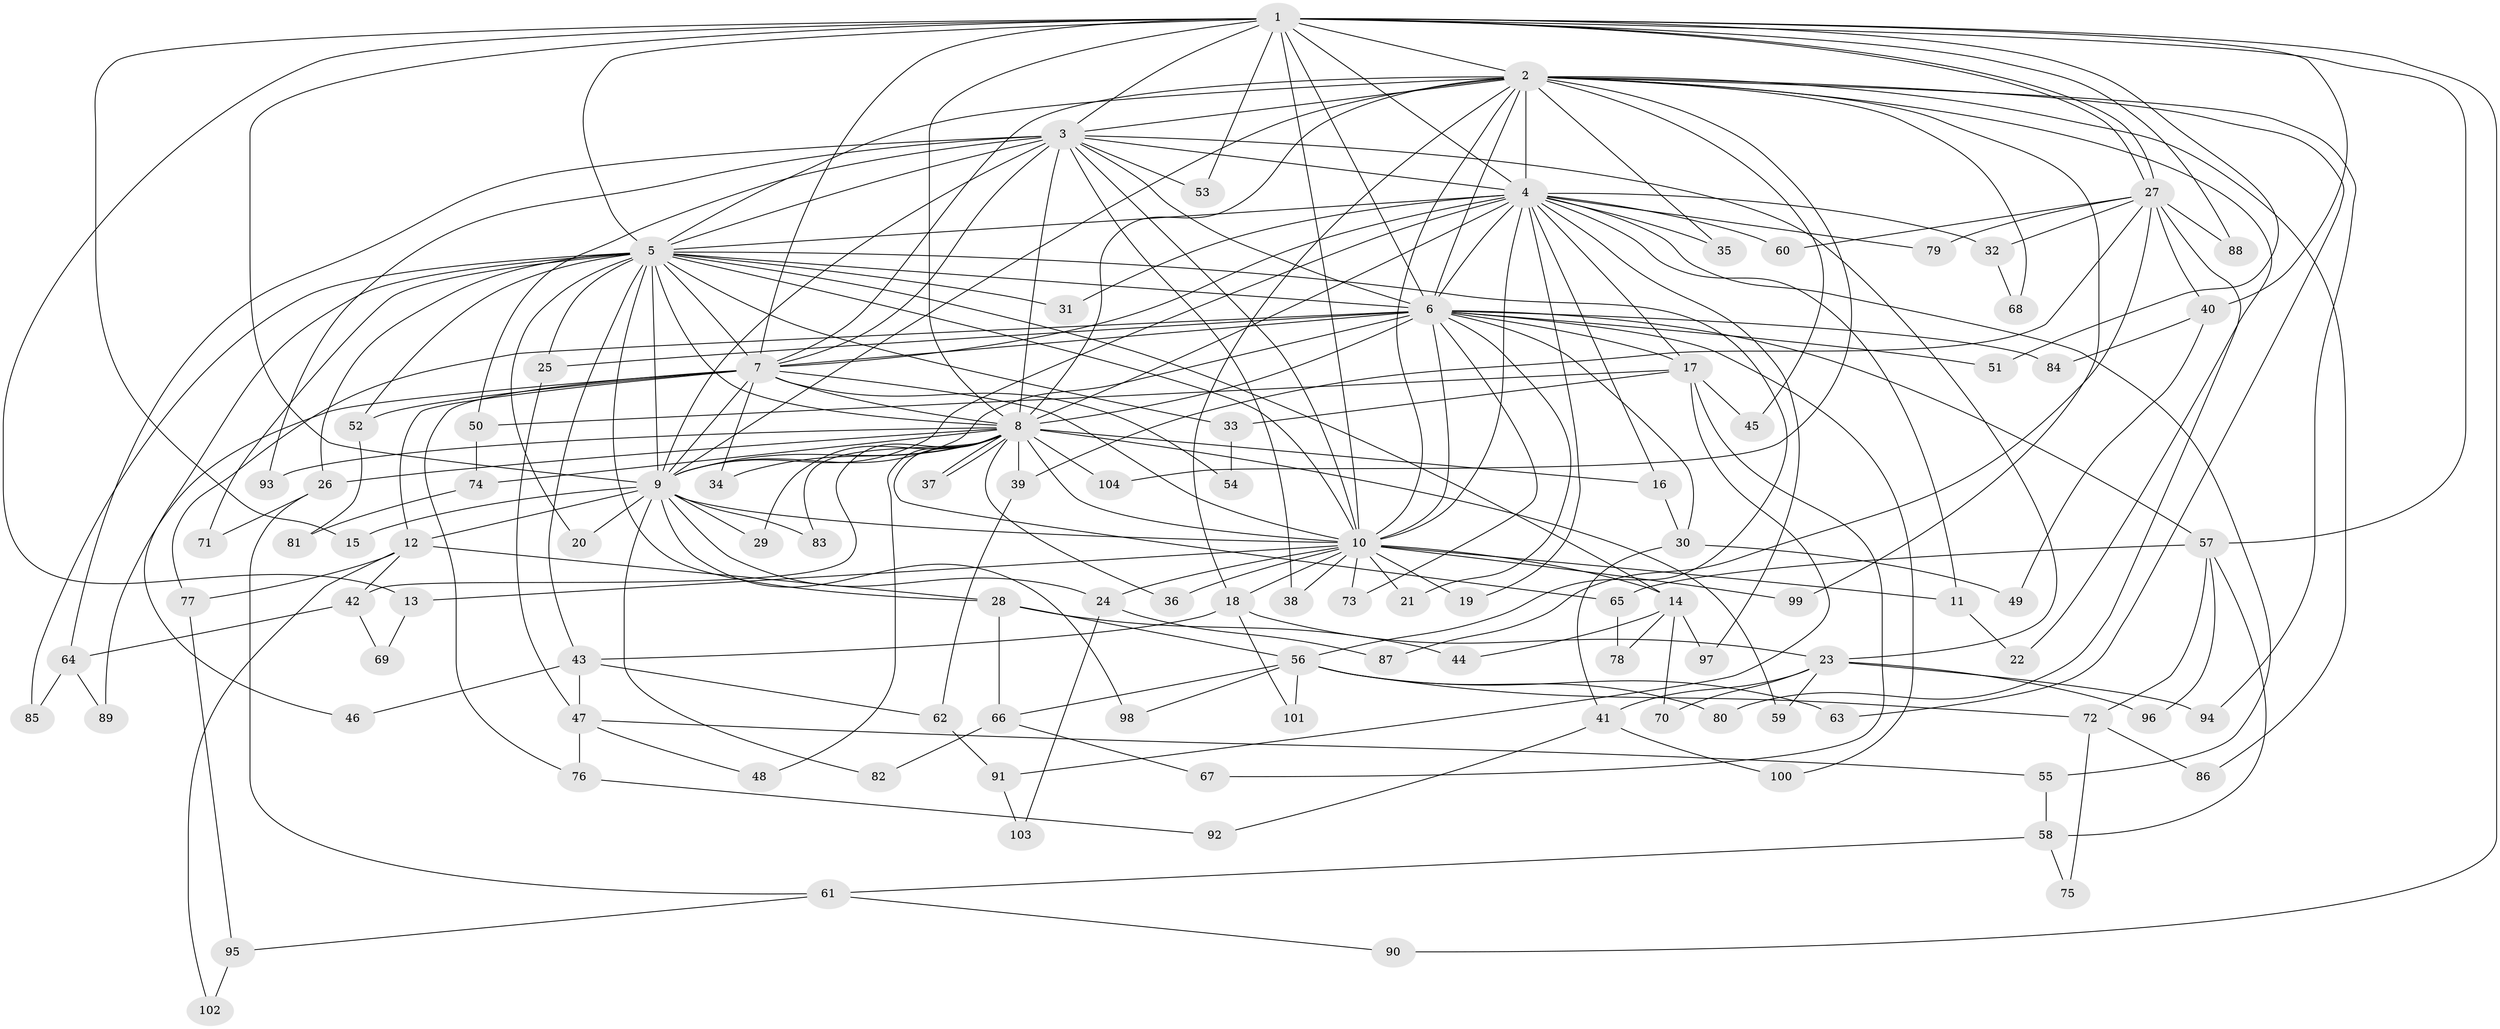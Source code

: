 // coarse degree distribution, {20: 0.0125, 17: 0.0125, 12: 0.0125, 22: 0.0125, 25: 0.0125, 14: 0.0125, 13: 0.0125, 31: 0.0125, 3: 0.1875, 6: 0.05, 2: 0.5, 5: 0.0125, 8: 0.0125, 1: 0.025, 7: 0.0125, 4: 0.075, 10: 0.0125, 9: 0.0125}
// Generated by graph-tools (version 1.1) at 2025/51/02/27/25 19:51:52]
// undirected, 104 vertices, 233 edges
graph export_dot {
graph [start="1"]
  node [color=gray90,style=filled];
  1;
  2;
  3;
  4;
  5;
  6;
  7;
  8;
  9;
  10;
  11;
  12;
  13;
  14;
  15;
  16;
  17;
  18;
  19;
  20;
  21;
  22;
  23;
  24;
  25;
  26;
  27;
  28;
  29;
  30;
  31;
  32;
  33;
  34;
  35;
  36;
  37;
  38;
  39;
  40;
  41;
  42;
  43;
  44;
  45;
  46;
  47;
  48;
  49;
  50;
  51;
  52;
  53;
  54;
  55;
  56;
  57;
  58;
  59;
  60;
  61;
  62;
  63;
  64;
  65;
  66;
  67;
  68;
  69;
  70;
  71;
  72;
  73;
  74;
  75;
  76;
  77;
  78;
  79;
  80;
  81;
  82;
  83;
  84;
  85;
  86;
  87;
  88;
  89;
  90;
  91;
  92;
  93;
  94;
  95;
  96;
  97;
  98;
  99;
  100;
  101;
  102;
  103;
  104;
  1 -- 2;
  1 -- 3;
  1 -- 4;
  1 -- 5;
  1 -- 6;
  1 -- 7;
  1 -- 8;
  1 -- 9;
  1 -- 10;
  1 -- 13;
  1 -- 15;
  1 -- 27;
  1 -- 27;
  1 -- 40;
  1 -- 51;
  1 -- 53;
  1 -- 57;
  1 -- 88;
  1 -- 90;
  2 -- 3;
  2 -- 4;
  2 -- 5;
  2 -- 6;
  2 -- 7;
  2 -- 8;
  2 -- 9;
  2 -- 10;
  2 -- 18;
  2 -- 22;
  2 -- 35;
  2 -- 45;
  2 -- 63;
  2 -- 68;
  2 -- 86;
  2 -- 94;
  2 -- 99;
  2 -- 104;
  3 -- 4;
  3 -- 5;
  3 -- 6;
  3 -- 7;
  3 -- 8;
  3 -- 9;
  3 -- 10;
  3 -- 23;
  3 -- 38;
  3 -- 50;
  3 -- 53;
  3 -- 64;
  3 -- 93;
  4 -- 5;
  4 -- 6;
  4 -- 7;
  4 -- 8;
  4 -- 9;
  4 -- 10;
  4 -- 11;
  4 -- 16;
  4 -- 17;
  4 -- 19;
  4 -- 31;
  4 -- 32;
  4 -- 35;
  4 -- 55;
  4 -- 60;
  4 -- 79;
  4 -- 97;
  5 -- 6;
  5 -- 7;
  5 -- 8;
  5 -- 9;
  5 -- 10;
  5 -- 14;
  5 -- 20;
  5 -- 25;
  5 -- 26;
  5 -- 28;
  5 -- 31;
  5 -- 33;
  5 -- 43;
  5 -- 46;
  5 -- 52;
  5 -- 56;
  5 -- 71;
  5 -- 85;
  6 -- 7;
  6 -- 8;
  6 -- 9;
  6 -- 10;
  6 -- 17;
  6 -- 21;
  6 -- 25;
  6 -- 30;
  6 -- 51;
  6 -- 57;
  6 -- 73;
  6 -- 77;
  6 -- 84;
  6 -- 100;
  7 -- 8;
  7 -- 9;
  7 -- 10;
  7 -- 12;
  7 -- 34;
  7 -- 52;
  7 -- 54;
  7 -- 76;
  7 -- 89;
  8 -- 9;
  8 -- 10;
  8 -- 16;
  8 -- 26;
  8 -- 29;
  8 -- 34;
  8 -- 36;
  8 -- 37;
  8 -- 37;
  8 -- 39;
  8 -- 42;
  8 -- 48;
  8 -- 59;
  8 -- 65;
  8 -- 74;
  8 -- 83;
  8 -- 93;
  8 -- 104;
  9 -- 10;
  9 -- 12;
  9 -- 15;
  9 -- 20;
  9 -- 24;
  9 -- 29;
  9 -- 82;
  9 -- 83;
  9 -- 98;
  10 -- 11;
  10 -- 13;
  10 -- 14;
  10 -- 18;
  10 -- 19;
  10 -- 21;
  10 -- 24;
  10 -- 36;
  10 -- 38;
  10 -- 73;
  10 -- 99;
  11 -- 22;
  12 -- 28;
  12 -- 42;
  12 -- 77;
  12 -- 102;
  13 -- 69;
  14 -- 44;
  14 -- 70;
  14 -- 78;
  14 -- 97;
  16 -- 30;
  17 -- 33;
  17 -- 45;
  17 -- 50;
  17 -- 67;
  17 -- 91;
  18 -- 23;
  18 -- 43;
  18 -- 101;
  23 -- 41;
  23 -- 59;
  23 -- 70;
  23 -- 94;
  23 -- 96;
  24 -- 87;
  24 -- 103;
  25 -- 47;
  26 -- 61;
  26 -- 71;
  27 -- 32;
  27 -- 39;
  27 -- 40;
  27 -- 60;
  27 -- 79;
  27 -- 80;
  27 -- 87;
  27 -- 88;
  28 -- 44;
  28 -- 56;
  28 -- 66;
  30 -- 41;
  30 -- 49;
  32 -- 68;
  33 -- 54;
  39 -- 62;
  40 -- 49;
  40 -- 84;
  41 -- 92;
  41 -- 100;
  42 -- 64;
  42 -- 69;
  43 -- 46;
  43 -- 47;
  43 -- 62;
  47 -- 48;
  47 -- 55;
  47 -- 76;
  50 -- 74;
  52 -- 81;
  55 -- 58;
  56 -- 63;
  56 -- 66;
  56 -- 72;
  56 -- 80;
  56 -- 98;
  56 -- 101;
  57 -- 58;
  57 -- 65;
  57 -- 72;
  57 -- 96;
  58 -- 61;
  58 -- 75;
  61 -- 90;
  61 -- 95;
  62 -- 91;
  64 -- 85;
  64 -- 89;
  65 -- 78;
  66 -- 67;
  66 -- 82;
  72 -- 75;
  72 -- 86;
  74 -- 81;
  76 -- 92;
  77 -- 95;
  91 -- 103;
  95 -- 102;
}
